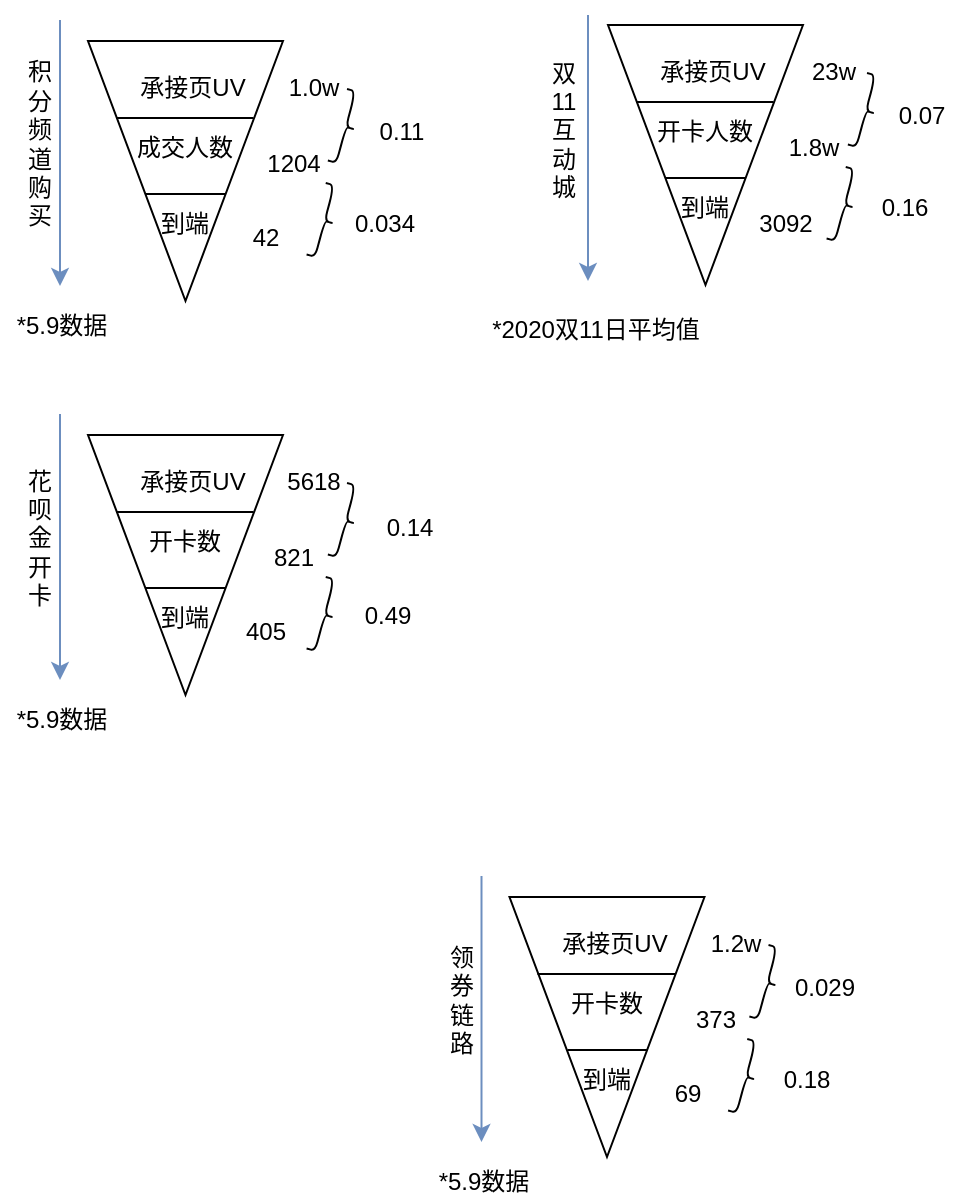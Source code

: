 <mxfile version="14.6.10" type="github">
  <diagram id="EkmQk6Fi6KqUAJPBxEY3" name="Page-1">
    <mxGraphModel dx="988" dy="554" grid="0" gridSize="10" guides="1" tooltips="1" connect="1" arrows="1" fold="1" page="1" pageScale="1" pageWidth="827" pageHeight="1169" math="0" shadow="0">
      <root>
        <mxCell id="0" />
        <mxCell id="1" parent="0" />
        <mxCell id="wHUXiG9wvYwRY8z_k77Z-1" value="" style="triangle;whiteSpace=wrap;html=1;rotation=90;" vertex="1" parent="1">
          <mxGeometry x="133.75" y="223.75" width="130" height="97.5" as="geometry" />
        </mxCell>
        <mxCell id="wHUXiG9wvYwRY8z_k77Z-4" value="" style="line;strokeWidth=1;html=1;" vertex="1" parent="1">
          <mxGeometry x="164" y="241" width="68.75" height="10" as="geometry" />
        </mxCell>
        <mxCell id="wHUXiG9wvYwRY8z_k77Z-5" value="" style="line;strokeWidth=1;html=1;" vertex="1" parent="1">
          <mxGeometry x="179" y="279" width="40" height="10" as="geometry" />
        </mxCell>
        <mxCell id="wHUXiG9wvYwRY8z_k77Z-6" value="承接页UV" style="text;html=1;strokeColor=none;fillColor=none;align=center;verticalAlign=middle;whiteSpace=wrap;rounded=0;" vertex="1" parent="1">
          <mxGeometry x="171.75" y="221" width="61" height="20" as="geometry" />
        </mxCell>
        <mxCell id="wHUXiG9wvYwRY8z_k77Z-8" value="成交人数" style="text;html=1;strokeColor=none;fillColor=none;align=center;verticalAlign=middle;whiteSpace=wrap;rounded=0;" vertex="1" parent="1">
          <mxGeometry x="167.88" y="251" width="61" height="20" as="geometry" />
        </mxCell>
        <mxCell id="wHUXiG9wvYwRY8z_k77Z-9" value="到端" style="text;html=1;strokeColor=none;fillColor=none;align=center;verticalAlign=middle;whiteSpace=wrap;rounded=0;" vertex="1" parent="1">
          <mxGeometry x="167.87" y="289" width="61" height="20" as="geometry" />
        </mxCell>
        <mxCell id="wHUXiG9wvYwRY8z_k77Z-10" value="1.0w" style="text;html=1;strokeColor=none;fillColor=none;align=center;verticalAlign=middle;whiteSpace=wrap;rounded=0;" vertex="1" parent="1">
          <mxGeometry x="243.39" y="221" width="40" height="20" as="geometry" />
        </mxCell>
        <mxCell id="wHUXiG9wvYwRY8z_k77Z-11" value="1204" style="text;html=1;strokeColor=none;fillColor=none;align=center;verticalAlign=middle;whiteSpace=wrap;rounded=0;" vertex="1" parent="1">
          <mxGeometry x="232.75" y="259" width="40" height="20" as="geometry" />
        </mxCell>
        <mxCell id="wHUXiG9wvYwRY8z_k77Z-12" value="42" style="text;html=1;strokeColor=none;fillColor=none;align=center;verticalAlign=middle;whiteSpace=wrap;rounded=0;" vertex="1" parent="1">
          <mxGeometry x="219" y="296" width="40" height="20" as="geometry" />
        </mxCell>
        <mxCell id="wHUXiG9wvYwRY8z_k77Z-13" value="" style="shape=curlyBracket;whiteSpace=wrap;html=1;rounded=1;flipH=1;strokeWidth=1;rotation=15;" vertex="1" parent="1">
          <mxGeometry x="274.57" y="232" width="8.82" height="37" as="geometry" />
        </mxCell>
        <mxCell id="wHUXiG9wvYwRY8z_k77Z-15" value="" style="shape=curlyBracket;whiteSpace=wrap;html=1;rounded=1;flipH=1;strokeWidth=1;rotation=15;" vertex="1" parent="1">
          <mxGeometry x="263.93" y="279" width="8.82" height="37" as="geometry" />
        </mxCell>
        <mxCell id="wHUXiG9wvYwRY8z_k77Z-16" value="0.11" style="text;html=1;strokeColor=none;fillColor=none;align=center;verticalAlign=middle;whiteSpace=wrap;rounded=0;" vertex="1" parent="1">
          <mxGeometry x="287" y="243" width="40" height="20" as="geometry" />
        </mxCell>
        <mxCell id="wHUXiG9wvYwRY8z_k77Z-18" value="0.034" style="text;html=1;align=center;verticalAlign=middle;resizable=0;points=[];autosize=1;strokeColor=none;" vertex="1" parent="1">
          <mxGeometry x="272.75" y="289" width="50" height="20" as="geometry" />
        </mxCell>
        <mxCell id="wHUXiG9wvYwRY8z_k77Z-19" value="" style="endArrow=classic;html=1;rounded=0;fillColor=#dae8fc;strokeColor=#6c8ebf;" edge="1" parent="1">
          <mxGeometry width="50" height="50" relative="1" as="geometry">
            <mxPoint x="136" y="197" as="sourcePoint" />
            <mxPoint x="136" y="330" as="targetPoint" />
          </mxGeometry>
        </mxCell>
        <mxCell id="wHUXiG9wvYwRY8z_k77Z-20" value="积&lt;br&gt;分&lt;br&gt;频&lt;br&gt;道&lt;br&gt;购&lt;br&gt;买&lt;br&gt;" style="text;html=1;strokeColor=none;fillColor=none;align=center;verticalAlign=middle;whiteSpace=wrap;rounded=0;rotation=0;" vertex="1" parent="1">
          <mxGeometry x="106" y="208" width="40" height="101" as="geometry" />
        </mxCell>
        <mxCell id="wHUXiG9wvYwRY8z_k77Z-21" value="" style="triangle;whiteSpace=wrap;html=1;rotation=90;" vertex="1" parent="1">
          <mxGeometry x="393.75" y="215.75" width="130" height="97.5" as="geometry" />
        </mxCell>
        <mxCell id="wHUXiG9wvYwRY8z_k77Z-22" value="" style="line;strokeWidth=1;html=1;" vertex="1" parent="1">
          <mxGeometry x="424" y="233" width="68.75" height="10" as="geometry" />
        </mxCell>
        <mxCell id="wHUXiG9wvYwRY8z_k77Z-23" value="" style="line;strokeWidth=1;html=1;" vertex="1" parent="1">
          <mxGeometry x="439" y="271" width="40" height="10" as="geometry" />
        </mxCell>
        <mxCell id="wHUXiG9wvYwRY8z_k77Z-24" value="承接页UV" style="text;html=1;strokeColor=none;fillColor=none;align=center;verticalAlign=middle;whiteSpace=wrap;rounded=0;" vertex="1" parent="1">
          <mxGeometry x="431.75" y="213" width="61" height="20" as="geometry" />
        </mxCell>
        <mxCell id="wHUXiG9wvYwRY8z_k77Z-25" value="开卡人数" style="text;html=1;strokeColor=none;fillColor=none;align=center;verticalAlign=middle;whiteSpace=wrap;rounded=0;" vertex="1" parent="1">
          <mxGeometry x="427.88" y="243" width="61" height="20" as="geometry" />
        </mxCell>
        <mxCell id="wHUXiG9wvYwRY8z_k77Z-26" value="到端" style="text;html=1;strokeColor=none;fillColor=none;align=center;verticalAlign=middle;whiteSpace=wrap;rounded=0;" vertex="1" parent="1">
          <mxGeometry x="427.87" y="281" width="61" height="20" as="geometry" />
        </mxCell>
        <mxCell id="wHUXiG9wvYwRY8z_k77Z-27" value="23w" style="text;html=1;strokeColor=none;fillColor=none;align=center;verticalAlign=middle;whiteSpace=wrap;rounded=0;" vertex="1" parent="1">
          <mxGeometry x="503.39" y="213" width="40" height="20" as="geometry" />
        </mxCell>
        <mxCell id="wHUXiG9wvYwRY8z_k77Z-28" value="1.8w" style="text;html=1;strokeColor=none;fillColor=none;align=center;verticalAlign=middle;whiteSpace=wrap;rounded=0;" vertex="1" parent="1">
          <mxGeometry x="492.75" y="251" width="40" height="20" as="geometry" />
        </mxCell>
        <mxCell id="wHUXiG9wvYwRY8z_k77Z-29" value="3092" style="text;html=1;strokeColor=none;fillColor=none;align=center;verticalAlign=middle;whiteSpace=wrap;rounded=0;" vertex="1" parent="1">
          <mxGeometry x="479" y="289" width="40" height="20" as="geometry" />
        </mxCell>
        <mxCell id="wHUXiG9wvYwRY8z_k77Z-30" value="" style="shape=curlyBracket;whiteSpace=wrap;html=1;rounded=1;flipH=1;strokeWidth=1;rotation=15;" vertex="1" parent="1">
          <mxGeometry x="534.57" y="224" width="8.82" height="37" as="geometry" />
        </mxCell>
        <mxCell id="wHUXiG9wvYwRY8z_k77Z-31" value="" style="shape=curlyBracket;whiteSpace=wrap;html=1;rounded=1;flipH=1;strokeWidth=1;rotation=15;" vertex="1" parent="1">
          <mxGeometry x="523.93" y="271" width="8.82" height="37" as="geometry" />
        </mxCell>
        <mxCell id="wHUXiG9wvYwRY8z_k77Z-32" value="0.07" style="text;html=1;strokeColor=none;fillColor=none;align=center;verticalAlign=middle;whiteSpace=wrap;rounded=0;" vertex="1" parent="1">
          <mxGeometry x="547" y="235" width="40" height="20" as="geometry" />
        </mxCell>
        <mxCell id="wHUXiG9wvYwRY8z_k77Z-33" value="0.16" style="text;html=1;align=center;verticalAlign=middle;resizable=0;points=[];autosize=1;strokeColor=none;" vertex="1" parent="1">
          <mxGeometry x="537.75" y="281" width="40" height="20" as="geometry" />
        </mxCell>
        <mxCell id="wHUXiG9wvYwRY8z_k77Z-35" value="双&lt;br&gt;11&lt;br&gt;互&lt;br&gt;动&lt;br&gt;城" style="text;html=1;strokeColor=none;fillColor=none;align=center;verticalAlign=middle;whiteSpace=wrap;rounded=0;" vertex="1" parent="1">
          <mxGeometry x="370" y="213" width="36" height="78" as="geometry" />
        </mxCell>
        <mxCell id="wHUXiG9wvYwRY8z_k77Z-36" value="" style="endArrow=classic;html=1;rounded=0;fillColor=#dae8fc;strokeColor=#6c8ebf;" edge="1" parent="1">
          <mxGeometry width="50" height="50" relative="1" as="geometry">
            <mxPoint x="400" y="194.5" as="sourcePoint" />
            <mxPoint x="400" y="327.5" as="targetPoint" />
          </mxGeometry>
        </mxCell>
        <mxCell id="wHUXiG9wvYwRY8z_k77Z-37" value="*5.9数据" style="text;html=1;strokeColor=none;fillColor=none;align=center;verticalAlign=middle;whiteSpace=wrap;rounded=0;" vertex="1" parent="1">
          <mxGeometry x="110" y="341" width="54" height="18" as="geometry" />
        </mxCell>
        <mxCell id="wHUXiG9wvYwRY8z_k77Z-38" value="*2020双11日平均值" style="text;html=1;strokeColor=none;fillColor=none;align=center;verticalAlign=middle;whiteSpace=wrap;rounded=0;" vertex="1" parent="1">
          <mxGeometry x="349" y="341" width="110" height="21" as="geometry" />
        </mxCell>
        <mxCell id="wHUXiG9wvYwRY8z_k77Z-39" value="" style="triangle;whiteSpace=wrap;html=1;rotation=90;" vertex="1" parent="1">
          <mxGeometry x="133.75" y="420.75" width="130" height="97.5" as="geometry" />
        </mxCell>
        <mxCell id="wHUXiG9wvYwRY8z_k77Z-40" value="" style="line;strokeWidth=1;html=1;" vertex="1" parent="1">
          <mxGeometry x="164" y="438" width="68.75" height="10" as="geometry" />
        </mxCell>
        <mxCell id="wHUXiG9wvYwRY8z_k77Z-41" value="" style="line;strokeWidth=1;html=1;" vertex="1" parent="1">
          <mxGeometry x="179" y="476" width="40" height="10" as="geometry" />
        </mxCell>
        <mxCell id="wHUXiG9wvYwRY8z_k77Z-42" value="承接页UV" style="text;html=1;strokeColor=none;fillColor=none;align=center;verticalAlign=middle;whiteSpace=wrap;rounded=0;" vertex="1" parent="1">
          <mxGeometry x="171.75" y="418" width="61" height="20" as="geometry" />
        </mxCell>
        <mxCell id="wHUXiG9wvYwRY8z_k77Z-43" value="开卡数" style="text;html=1;strokeColor=none;fillColor=none;align=center;verticalAlign=middle;whiteSpace=wrap;rounded=0;" vertex="1" parent="1">
          <mxGeometry x="167.88" y="448" width="61" height="20" as="geometry" />
        </mxCell>
        <mxCell id="wHUXiG9wvYwRY8z_k77Z-44" value="到端" style="text;html=1;strokeColor=none;fillColor=none;align=center;verticalAlign=middle;whiteSpace=wrap;rounded=0;" vertex="1" parent="1">
          <mxGeometry x="167.87" y="486" width="61" height="20" as="geometry" />
        </mxCell>
        <mxCell id="wHUXiG9wvYwRY8z_k77Z-45" value="5618" style="text;html=1;strokeColor=none;fillColor=none;align=center;verticalAlign=middle;whiteSpace=wrap;rounded=0;" vertex="1" parent="1">
          <mxGeometry x="243.39" y="418" width="40" height="20" as="geometry" />
        </mxCell>
        <mxCell id="wHUXiG9wvYwRY8z_k77Z-46" value="821" style="text;html=1;strokeColor=none;fillColor=none;align=center;verticalAlign=middle;whiteSpace=wrap;rounded=0;" vertex="1" parent="1">
          <mxGeometry x="232.75" y="456" width="40" height="20" as="geometry" />
        </mxCell>
        <mxCell id="wHUXiG9wvYwRY8z_k77Z-47" value="405" style="text;html=1;strokeColor=none;fillColor=none;align=center;verticalAlign=middle;whiteSpace=wrap;rounded=0;" vertex="1" parent="1">
          <mxGeometry x="219" y="493" width="40" height="20" as="geometry" />
        </mxCell>
        <mxCell id="wHUXiG9wvYwRY8z_k77Z-48" value="" style="shape=curlyBracket;whiteSpace=wrap;html=1;rounded=1;flipH=1;strokeWidth=1;rotation=15;" vertex="1" parent="1">
          <mxGeometry x="274.57" y="429" width="8.82" height="37" as="geometry" />
        </mxCell>
        <mxCell id="wHUXiG9wvYwRY8z_k77Z-49" value="" style="shape=curlyBracket;whiteSpace=wrap;html=1;rounded=1;flipH=1;strokeWidth=1;rotation=15;" vertex="1" parent="1">
          <mxGeometry x="263.93" y="476" width="8.82" height="37" as="geometry" />
        </mxCell>
        <mxCell id="wHUXiG9wvYwRY8z_k77Z-51" value="" style="endArrow=classic;html=1;rounded=0;fillColor=#dae8fc;strokeColor=#6c8ebf;" edge="1" parent="1">
          <mxGeometry width="50" height="50" relative="1" as="geometry">
            <mxPoint x="136" y="394" as="sourcePoint" />
            <mxPoint x="136" y="527" as="targetPoint" />
          </mxGeometry>
        </mxCell>
        <mxCell id="wHUXiG9wvYwRY8z_k77Z-52" value="花&lt;br&gt;呗&lt;br&gt;金&lt;br&gt;开&lt;br&gt;卡" style="text;html=1;strokeColor=none;fillColor=none;align=center;verticalAlign=middle;whiteSpace=wrap;rounded=0;rotation=0;" vertex="1" parent="1">
          <mxGeometry x="106" y="405" width="40" height="101" as="geometry" />
        </mxCell>
        <mxCell id="wHUXiG9wvYwRY8z_k77Z-53" value="*5.9数据" style="text;html=1;strokeColor=none;fillColor=none;align=center;verticalAlign=middle;whiteSpace=wrap;rounded=0;" vertex="1" parent="1">
          <mxGeometry x="110" y="538" width="54" height="18" as="geometry" />
        </mxCell>
        <mxCell id="wHUXiG9wvYwRY8z_k77Z-54" value="" style="triangle;whiteSpace=wrap;html=1;rotation=90;" vertex="1" parent="1">
          <mxGeometry x="344.5" y="651.75" width="130" height="97.5" as="geometry" />
        </mxCell>
        <mxCell id="wHUXiG9wvYwRY8z_k77Z-55" value="" style="line;strokeWidth=1;html=1;" vertex="1" parent="1">
          <mxGeometry x="374.75" y="669" width="68.75" height="10" as="geometry" />
        </mxCell>
        <mxCell id="wHUXiG9wvYwRY8z_k77Z-56" value="" style="line;strokeWidth=1;html=1;" vertex="1" parent="1">
          <mxGeometry x="389.75" y="707" width="40" height="10" as="geometry" />
        </mxCell>
        <mxCell id="wHUXiG9wvYwRY8z_k77Z-57" value="承接页UV" style="text;html=1;strokeColor=none;fillColor=none;align=center;verticalAlign=middle;whiteSpace=wrap;rounded=0;" vertex="1" parent="1">
          <mxGeometry x="382.5" y="649" width="61" height="20" as="geometry" />
        </mxCell>
        <mxCell id="wHUXiG9wvYwRY8z_k77Z-58" value="开卡数" style="text;html=1;strokeColor=none;fillColor=none;align=center;verticalAlign=middle;whiteSpace=wrap;rounded=0;" vertex="1" parent="1">
          <mxGeometry x="378.63" y="679" width="61" height="20" as="geometry" />
        </mxCell>
        <mxCell id="wHUXiG9wvYwRY8z_k77Z-59" value="到端" style="text;html=1;strokeColor=none;fillColor=none;align=center;verticalAlign=middle;whiteSpace=wrap;rounded=0;" vertex="1" parent="1">
          <mxGeometry x="378.62" y="717" width="61" height="20" as="geometry" />
        </mxCell>
        <mxCell id="wHUXiG9wvYwRY8z_k77Z-60" value="1.2w" style="text;html=1;strokeColor=none;fillColor=none;align=center;verticalAlign=middle;whiteSpace=wrap;rounded=0;" vertex="1" parent="1">
          <mxGeometry x="454.14" y="649" width="40" height="20" as="geometry" />
        </mxCell>
        <mxCell id="wHUXiG9wvYwRY8z_k77Z-61" value="373" style="text;html=1;strokeColor=none;fillColor=none;align=center;verticalAlign=middle;whiteSpace=wrap;rounded=0;" vertex="1" parent="1">
          <mxGeometry x="443.5" y="687" width="40" height="20" as="geometry" />
        </mxCell>
        <mxCell id="wHUXiG9wvYwRY8z_k77Z-62" value="69" style="text;html=1;strokeColor=none;fillColor=none;align=center;verticalAlign=middle;whiteSpace=wrap;rounded=0;" vertex="1" parent="1">
          <mxGeometry x="429.75" y="724" width="40" height="20" as="geometry" />
        </mxCell>
        <mxCell id="wHUXiG9wvYwRY8z_k77Z-63" value="" style="shape=curlyBracket;whiteSpace=wrap;html=1;rounded=1;flipH=1;strokeWidth=1;rotation=15;" vertex="1" parent="1">
          <mxGeometry x="485.32" y="660" width="8.82" height="37" as="geometry" />
        </mxCell>
        <mxCell id="wHUXiG9wvYwRY8z_k77Z-64" value="" style="shape=curlyBracket;whiteSpace=wrap;html=1;rounded=1;flipH=1;strokeWidth=1;rotation=15;" vertex="1" parent="1">
          <mxGeometry x="474.68" y="707" width="8.82" height="37" as="geometry" />
        </mxCell>
        <mxCell id="wHUXiG9wvYwRY8z_k77Z-65" value="0.18" style="text;html=1;align=center;verticalAlign=middle;resizable=0;points=[];autosize=1;strokeColor=none;" vertex="1" parent="1">
          <mxGeometry x="492.5" y="718" width="33" height="18" as="geometry" />
        </mxCell>
        <mxCell id="wHUXiG9wvYwRY8z_k77Z-66" value="" style="endArrow=classic;html=1;rounded=0;fillColor=#dae8fc;strokeColor=#6c8ebf;" edge="1" parent="1">
          <mxGeometry width="50" height="50" relative="1" as="geometry">
            <mxPoint x="346.75" y="625" as="sourcePoint" />
            <mxPoint x="346.75" y="758" as="targetPoint" />
          </mxGeometry>
        </mxCell>
        <mxCell id="wHUXiG9wvYwRY8z_k77Z-67" value="领&lt;br&gt;券&lt;br&gt;链&lt;br&gt;路" style="text;html=1;strokeColor=none;fillColor=none;align=center;verticalAlign=middle;whiteSpace=wrap;rounded=0;rotation=0;" vertex="1" parent="1">
          <mxGeometry x="316.75" y="636" width="40" height="101" as="geometry" />
        </mxCell>
        <mxCell id="wHUXiG9wvYwRY8z_k77Z-68" value="*5.9数据" style="text;html=1;strokeColor=none;fillColor=none;align=center;verticalAlign=middle;whiteSpace=wrap;rounded=0;" vertex="1" parent="1">
          <mxGeometry x="320.75" y="769" width="54" height="18" as="geometry" />
        </mxCell>
        <mxCell id="wHUXiG9wvYwRY8z_k77Z-69" value="0.029" style="text;html=1;align=center;verticalAlign=middle;resizable=0;points=[];autosize=1;strokeColor=none;" vertex="1" parent="1">
          <mxGeometry x="497.75" y="672" width="40" height="18" as="geometry" />
        </mxCell>
        <mxCell id="wHUXiG9wvYwRY8z_k77Z-70" value="0.14" style="text;html=1;strokeColor=none;fillColor=none;align=center;verticalAlign=middle;whiteSpace=wrap;rounded=0;" vertex="1" parent="1">
          <mxGeometry x="291" y="441" width="40" height="20" as="geometry" />
        </mxCell>
        <mxCell id="wHUXiG9wvYwRY8z_k77Z-71" value="0.49" style="text;html=1;strokeColor=none;fillColor=none;align=center;verticalAlign=middle;whiteSpace=wrap;rounded=0;" vertex="1" parent="1">
          <mxGeometry x="280" y="485" width="40" height="20" as="geometry" />
        </mxCell>
      </root>
    </mxGraphModel>
  </diagram>
</mxfile>
